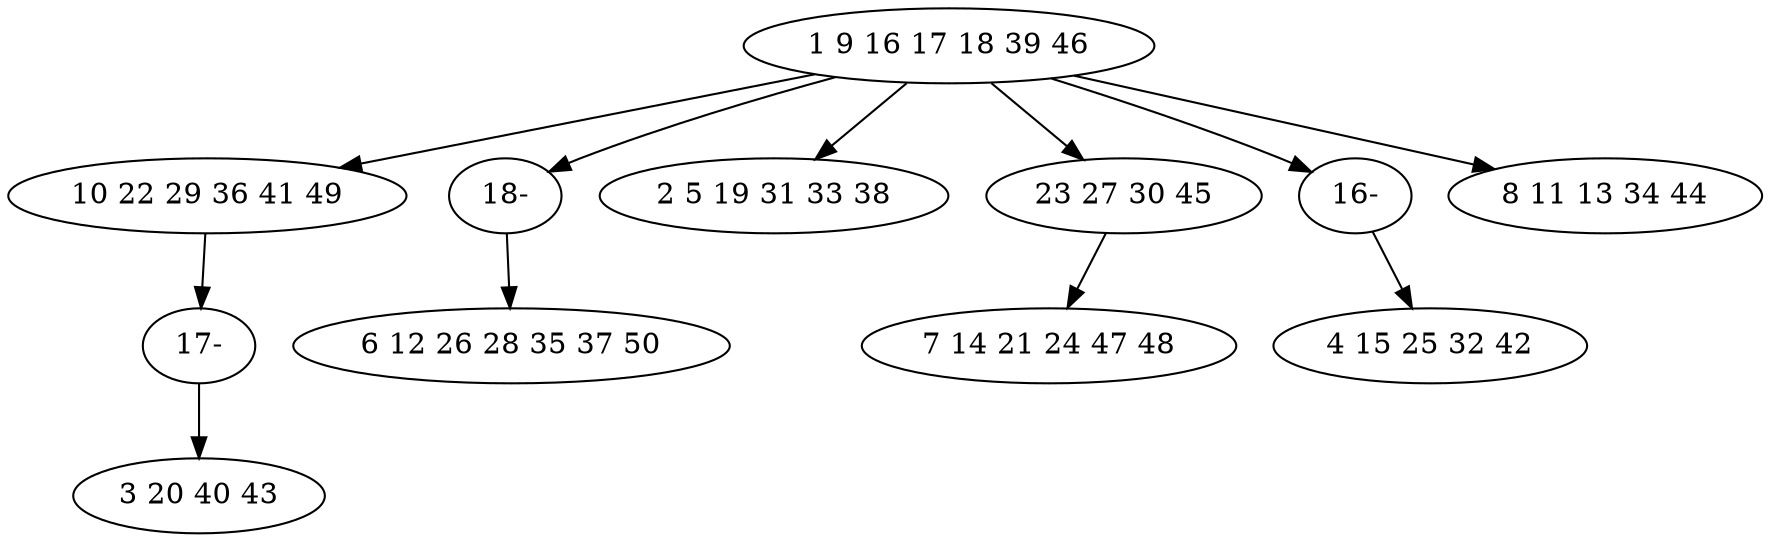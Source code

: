 digraph true_tree {
	"0" -> "1"
	"0" -> "11"
	"0" -> "3"
	"0" -> "4"
	"1" -> "10"
	"0" -> "9"
	"4" -> "7"
	"0" -> "8"
	"9" -> "6"
	"10" -> "5"
	"11" -> "2"
	"0" [label="1 9 16 17 18 39 46"];
	"1" [label="10 22 29 36 41 49"];
	"2" [label="6 12 26 28 35 37 50"];
	"3" [label="2 5 19 31 33 38"];
	"4" [label="23 27 30 45"];
	"5" [label="3 20 40 43"];
	"6" [label="4 15 25 32 42"];
	"7" [label="7 14 21 24 47 48"];
	"8" [label="8 11 13 34 44"];
	"9" [label="16-"];
	"10" [label="17-"];
	"11" [label="18-"];
}
